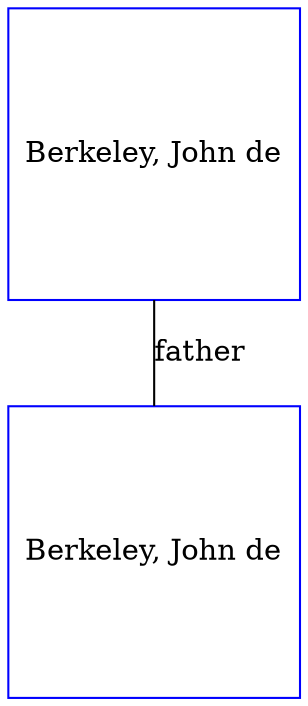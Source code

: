 digraph D {
    edge [dir=none];    node [shape=box];    "018876"   [label="Berkeley, John de", shape=box, regular=1, color="blue"] ;
"018877"   [label="Berkeley, John de", shape=box, regular=1, color="blue"] ;
018877->018876 [label="father",arrowsize=0.0]; 
}
